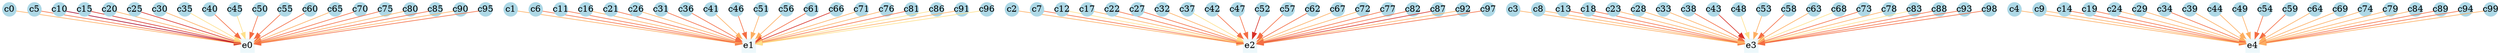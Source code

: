 digraph G {
	splines=false;
	c0[shape=circle, color=lightblue,style=filled ,height=0.30, width=0.30, fixedsize=true,];
	c1[shape=circle, color=lightblue,style=filled ,height=0.30, width=0.30, fixedsize=true,];
	c2[shape=circle, color=lightblue,style=filled ,height=0.30, width=0.30, fixedsize=true,];
	c3[shape=circle, color=lightblue,style=filled ,height=0.30, width=0.30, fixedsize=true,];
	c4[shape=circle, color=lightblue,style=filled ,height=0.30, width=0.30, fixedsize=true,];
	c5[shape=circle, color=lightblue,style=filled ,height=0.30, width=0.30, fixedsize=true,];
	c6[shape=circle, color=lightblue,style=filled ,height=0.30, width=0.30, fixedsize=true,];
	c7[shape=circle, color=lightblue,style=filled ,height=0.30, width=0.30, fixedsize=true,];
	c8[shape=circle, color=lightblue,style=filled ,height=0.30, width=0.30, fixedsize=true,];
	c9[shape=circle, color=lightblue,style=filled ,height=0.30, width=0.30, fixedsize=true,];
	c10[shape=circle, color=lightblue,style=filled ,height=0.30, width=0.30, fixedsize=true,];
	c11[shape=circle, color=lightblue,style=filled ,height=0.30, width=0.30, fixedsize=true,];
	c12[shape=circle, color=lightblue,style=filled ,height=0.30, width=0.30, fixedsize=true,];
	c13[shape=circle, color=lightblue,style=filled ,height=0.30, width=0.30, fixedsize=true,];
	c14[shape=circle, color=lightblue,style=filled ,height=0.30, width=0.30, fixedsize=true,];
	c15[shape=circle, color=lightblue,style=filled ,height=0.30, width=0.30, fixedsize=true,];
	c16[shape=circle, color=lightblue,style=filled ,height=0.30, width=0.30, fixedsize=true,];
	c17[shape=circle, color=lightblue,style=filled ,height=0.30, width=0.30, fixedsize=true,];
	c18[shape=circle, color=lightblue,style=filled ,height=0.30, width=0.30, fixedsize=true,];
	c19[shape=circle, color=lightblue,style=filled ,height=0.30, width=0.30, fixedsize=true,];
	c20[shape=circle, color=lightblue,style=filled ,height=0.30, width=0.30, fixedsize=true,];
	c21[shape=circle, color=lightblue,style=filled ,height=0.30, width=0.30, fixedsize=true,];
	c22[shape=circle, color=lightblue,style=filled ,height=0.30, width=0.30, fixedsize=true,];
	c23[shape=circle, color=lightblue,style=filled ,height=0.30, width=0.30, fixedsize=true,];
	c24[shape=circle, color=lightblue,style=filled ,height=0.30, width=0.30, fixedsize=true,];
	c25[shape=circle, color=lightblue,style=filled ,height=0.30, width=0.30, fixedsize=true,];
	c26[shape=circle, color=lightblue,style=filled ,height=0.30, width=0.30, fixedsize=true,];
	c27[shape=circle, color=lightblue,style=filled ,height=0.30, width=0.30, fixedsize=true,];
	c28[shape=circle, color=lightblue,style=filled ,height=0.30, width=0.30, fixedsize=true,];
	c29[shape=circle, color=lightblue,style=filled ,height=0.30, width=0.30, fixedsize=true,];
	c30[shape=circle, color=lightblue,style=filled ,height=0.30, width=0.30, fixedsize=true,];
	c31[shape=circle, color=lightblue,style=filled ,height=0.30, width=0.30, fixedsize=true,];
	c32[shape=circle, color=lightblue,style=filled ,height=0.30, width=0.30, fixedsize=true,];
	c33[shape=circle, color=lightblue,style=filled ,height=0.30, width=0.30, fixedsize=true,];
	c34[shape=circle, color=lightblue,style=filled ,height=0.30, width=0.30, fixedsize=true,];
	c35[shape=circle, color=lightblue,style=filled ,height=0.30, width=0.30, fixedsize=true,];
	c36[shape=circle, color=lightblue,style=filled ,height=0.30, width=0.30, fixedsize=true,];
	c37[shape=circle, color=lightblue,style=filled ,height=0.30, width=0.30, fixedsize=true,];
	c38[shape=circle, color=lightblue,style=filled ,height=0.30, width=0.30, fixedsize=true,];
	c39[shape=circle, color=lightblue,style=filled ,height=0.30, width=0.30, fixedsize=true,];
	c40[shape=circle, color=lightblue,style=filled ,height=0.30, width=0.30, fixedsize=true,];
	c41[shape=circle, color=lightblue,style=filled ,height=0.30, width=0.30, fixedsize=true,];
	c42[shape=circle, color=lightblue,style=filled ,height=0.30, width=0.30, fixedsize=true,];
	c43[shape=circle, color=lightblue,style=filled ,height=0.30, width=0.30, fixedsize=true,];
	c44[shape=circle, color=lightblue,style=filled ,height=0.30, width=0.30, fixedsize=true,];
	c45[shape=circle, color=lightblue,style=filled ,height=0.30, width=0.30, fixedsize=true,];
	c46[shape=circle, color=lightblue,style=filled ,height=0.30, width=0.30, fixedsize=true,];
	c47[shape=circle, color=lightblue,style=filled ,height=0.30, width=0.30, fixedsize=true,];
	c48[shape=circle, color=lightblue,style=filled ,height=0.30, width=0.30, fixedsize=true,];
	c49[shape=circle, color=lightblue,style=filled ,height=0.30, width=0.30, fixedsize=true,];
	c50[shape=circle, color=lightblue,style=filled ,height=0.30, width=0.30, fixedsize=true,];
	c51[shape=circle, color=lightblue,style=filled ,height=0.30, width=0.30, fixedsize=true,];
	c52[shape=circle, color=lightblue,style=filled ,height=0.30, width=0.30, fixedsize=true,];
	c53[shape=circle, color=lightblue,style=filled ,height=0.30, width=0.30, fixedsize=true,];
	c54[shape=circle, color=lightblue,style=filled ,height=0.30, width=0.30, fixedsize=true,];
	c55[shape=circle, color=lightblue,style=filled ,height=0.30, width=0.30, fixedsize=true,];
	c56[shape=circle, color=lightblue,style=filled ,height=0.30, width=0.30, fixedsize=true,];
	c57[shape=circle, color=lightblue,style=filled ,height=0.30, width=0.30, fixedsize=true,];
	c58[shape=circle, color=lightblue,style=filled ,height=0.30, width=0.30, fixedsize=true,];
	c59[shape=circle, color=lightblue,style=filled ,height=0.30, width=0.30, fixedsize=true,];
	c60[shape=circle, color=lightblue,style=filled ,height=0.30, width=0.30, fixedsize=true,];
	c61[shape=circle, color=lightblue,style=filled ,height=0.30, width=0.30, fixedsize=true,];
	c62[shape=circle, color=lightblue,style=filled ,height=0.30, width=0.30, fixedsize=true,];
	c63[shape=circle, color=lightblue,style=filled ,height=0.30, width=0.30, fixedsize=true,];
	c64[shape=circle, color=lightblue,style=filled ,height=0.30, width=0.30, fixedsize=true,];
	c65[shape=circle, color=lightblue,style=filled ,height=0.30, width=0.30, fixedsize=true,];
	c66[shape=circle, color=lightblue,style=filled ,height=0.30, width=0.30, fixedsize=true,];
	c67[shape=circle, color=lightblue,style=filled ,height=0.30, width=0.30, fixedsize=true,];
	c68[shape=circle, color=lightblue,style=filled ,height=0.30, width=0.30, fixedsize=true,];
	c69[shape=circle, color=lightblue,style=filled ,height=0.30, width=0.30, fixedsize=true,];
	c70[shape=circle, color=lightblue,style=filled ,height=0.30, width=0.30, fixedsize=true,];
	c71[shape=circle, color=lightblue,style=filled ,height=0.30, width=0.30, fixedsize=true,];
	c72[shape=circle, color=lightblue,style=filled ,height=0.30, width=0.30, fixedsize=true,];
	c73[shape=circle, color=lightblue,style=filled ,height=0.30, width=0.30, fixedsize=true,];
	c74[shape=circle, color=lightblue,style=filled ,height=0.30, width=0.30, fixedsize=true,];
	c75[shape=circle, color=lightblue,style=filled ,height=0.30, width=0.30, fixedsize=true,];
	c76[shape=circle, color=lightblue,style=filled ,height=0.30, width=0.30, fixedsize=true,];
	c77[shape=circle, color=lightblue,style=filled ,height=0.30, width=0.30, fixedsize=true,];
	c78[shape=circle, color=lightblue,style=filled ,height=0.30, width=0.30, fixedsize=true,];
	c79[shape=circle, color=lightblue,style=filled ,height=0.30, width=0.30, fixedsize=true,];
	c80[shape=circle, color=lightblue,style=filled ,height=0.30, width=0.30, fixedsize=true,];
	c81[shape=circle, color=lightblue,style=filled ,height=0.30, width=0.30, fixedsize=true,];
	c82[shape=circle, color=lightblue,style=filled ,height=0.30, width=0.30, fixedsize=true,];
	c83[shape=circle, color=lightblue,style=filled ,height=0.30, width=0.30, fixedsize=true,];
	c84[shape=circle, color=lightblue,style=filled ,height=0.30, width=0.30, fixedsize=true,];
	c85[shape=circle, color=lightblue,style=filled ,height=0.30, width=0.30, fixedsize=true,];
	c86[shape=circle, color=lightblue,style=filled ,height=0.30, width=0.30, fixedsize=true,];
	c87[shape=circle, color=lightblue,style=filled ,height=0.30, width=0.30, fixedsize=true,];
	c88[shape=circle, color=lightblue,style=filled ,height=0.30, width=0.30, fixedsize=true,];
	c89[shape=circle, color=lightblue,style=filled ,height=0.30, width=0.30, fixedsize=true,];
	c90[shape=circle, color=lightblue,style=filled ,height=0.30, width=0.30, fixedsize=true,];
	c91[shape=circle, color=lightblue,style=filled ,height=0.30, width=0.30, fixedsize=true,];
	c92[shape=circle, color=lightblue,style=filled ,height=0.30, width=0.30, fixedsize=true,];
	c93[shape=circle, color=lightblue,style=filled ,height=0.30, width=0.30, fixedsize=true,];
	c94[shape=circle, color=lightblue,style=filled ,height=0.30, width=0.30, fixedsize=true,];
	c95[shape=circle, color=lightblue,style=filled ,height=0.30, width=0.30, fixedsize=true,];
	c96[shape=circle, color=lightblue,style=filled ,height=0.30, width=0.30, fixedsize=true,];
	c97[shape=circle, color=lightblue,style=filled ,height=0.30, width=0.30, fixedsize=true,];
	c98[shape=circle, color=lightblue,style=filled ,height=0.30, width=0.30, fixedsize=true,];
	c99[shape=circle, color=lightblue,style=filled ,height=0.30, width=0.30, fixedsize=true,];
	e0[shape=box, color="#edf8fb",style=filled ,height=0.30, width=0.30, fixedsize=true,];
	e1[shape=box, color="#edf8fb",style=filled ,height=0.30, width=0.30, fixedsize=true,];
	e2[shape=box, color="#edf8fb",style=filled ,height=0.30, width=0.30, fixedsize=true,];
	e3[shape=box, color="#edf8fb",style=filled ,height=0.30, width=0.30, fixedsize=true,];
	e4[shape=box, color="#edf8fb",style=filled ,height=0.30, width=0.30, fixedsize=true,];
	"c0" -> "e0"[color="#fdae61"];
	"c1" -> "e1"[color="#fdae61"];
	"c2" -> "e2"[color="#fdae61"];
	"c3" -> "e3"[color="#fdae61"];
	"c4" -> "e4"[color="#fdae61"];
	"c5" -> "e0"[color="#f46d43"];
	"c6" -> "e1"[color="#f46d43"];
	"c7" -> "e2"[color="#f46d43"];
	"c8" -> "e3"[color="#fdae61"];
	"c9" -> "e4"[color="#fdae61"];
	"c10" -> "e0"[color="#a50026"];
	"c11" -> "e1"[color="#f46d43"];
	"c12" -> "e2"[color="#fee08b"];
	"c13" -> "e3"[color="#f46d43"];
	"c14" -> "e4"[color="#f46d43"];
	"c15" -> "e0"[color="#d73027"];
	"c16" -> "e1"[color="#fdae61"];
	"c17" -> "e2"[color="#fdae61"];
	"c18" -> "e3"[color="#f46d43"];
	"c19" -> "e4"[color="#f46d43"];
	"c20" -> "e0"[color="#fdae61"];
	"c21" -> "e1"[color="#f46d43"];
	"c22" -> "e2"[color="#f46d43"];
	"c23" -> "e3"[color="#fdae61"];
	"c24" -> "e4"[color="#fdae61"];
	"c25" -> "e0"[color="#d73027"];
	"c26" -> "e1"[color="#fdae61"];
	"c27" -> "e2"[color="#f46d43"];
	"c28" -> "e3"[color="#fdae61"];
	"c29" -> "e4"[color="#fdae61"];
	"c30" -> "e0"[color="#fdae61"];
	"c31" -> "e1"[color="#f46d43"];
	"c32" -> "e2"[color="#fdae61"];
	"c33" -> "e3"[color="#fdae61"];
	"c34" -> "e4"[color="#f46d43"];
	"c35" -> "e0"[color="#fee08b"];
	"c36" -> "e1"[color="#f46d43"];
	"c37" -> "e2"[color="#fee08b"];
	"c38" -> "e3"[color="#f46d43"];
	"c39" -> "e4"[color="#fdae61"];
	"c40" -> "e0"[color="#f46d43"];
	"c41" -> "e1"[color="#fdae61"];
	"c42" -> "e2"[color="#f46d43"];
	"c43" -> "e3"[color="#d73027"];
	"c44" -> "e4"[color="#fdae61"];
	"c45" -> "e0"[color="#fee08b"];
	"c46" -> "e1"[color="#f46d43"];
	"c47" -> "e2"[color="#f46d43"];
	"c48" -> "e3"[color="#fee08b"];
	"c49" -> "e4"[color="#fdae61"];
	"c50" -> "e0"[color="#f46d43"];
	"c51" -> "e1"[color="#fdae61"];
	"c52" -> "e2"[color="#d73027"];
	"c53" -> "e3"[color="#fdae61"];
	"c54" -> "e4"[color="#f46d43"];
	"c55" -> "e0"[color="#f46d43"];
	"c56" -> "e1"[color="#fdae61"];
	"c57" -> "e2"[color="#f46d43"];
	"c58" -> "e3"[color="#f46d43"];
	"c59" -> "e4"[color="#f46d43"];
	"c60" -> "e0"[color="#f46d43"];
	"c61" -> "e1"[color="#f46d43"];
	"c62" -> "e2"[color="#f46d43"];
	"c63" -> "e3"[color="#fdae61"];
	"c64" -> "e4"[color="#fdae61"];
	"c65" -> "e0"[color="#fdae61"];
	"c66" -> "e1"[color="#d73027"];
	"c67" -> "e2"[color="#fdae61"];
	"c68" -> "e3"[color="#fee08b"];
	"c69" -> "e4"[color="#fdae61"];
	"c70" -> "e0"[color="#f46d43"];
	"c71" -> "e1"[color="#fdae61"];
	"c72" -> "e2"[color="#fdae61"];
	"c73" -> "e3"[color="#f46d43"];
	"c74" -> "e4"[color="#fdae61"];
	"c75" -> "e0"[color="#f46d43"];
	"c76" -> "e1"[color="#fdae61"];
	"c77" -> "e2"[color="#f46d43"];
	"c78" -> "e3"[color="#fdae61"];
	"c79" -> "e4"[color="#fdae61"];
	"c80" -> "e0"[color="#fdae61"];
	"c81" -> "e1"[color="#f46d43"];
	"c82" -> "e2"[color="#f46d43"];
	"c83" -> "e3"[color="#fee08b"];
	"c84" -> "e4"[color="#fdae61"];
	"c85" -> "e0"[color="#f46d43"];
	"c86" -> "e1"[color="#fee08b"];
	"c87" -> "e2"[color="#d73027"];
	"c88" -> "e3"[color="#f46d43"];
	"c89" -> "e4"[color="#f46d43"];
	"c90" -> "e0"[color="#fdae61"];
	"c91" -> "e1"[color="#fdae61"];
	"c92" -> "e2"[color="#fdae61"];
	"c93" -> "e3"[color="#f46d43"];
	"c94" -> "e4"[color="#f46d43"];
	"c95" -> "e0"[color="#f46d43"];
	"c96" -> "e1"[color="#fee08b"];
	"c97" -> "e2"[color="#f46d43"];
	"c98" -> "e3"[color="#f46d43"];
	"c99" -> "e4"[color="#fdae61"];
}